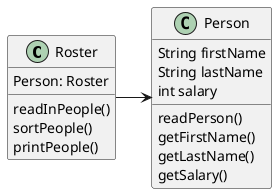 @startuml
'https://plantuml.com/class-diagram
class Roster
{
    Person: Roster
    readInPeople()
    sortPeople()
    printPeople()
}
class Person
{
    String firstName
    String lastName
    int salary
    readPerson()
    getFirstName()
    getLastName()
    getSalary()
}
Roster->Person
@enduml
